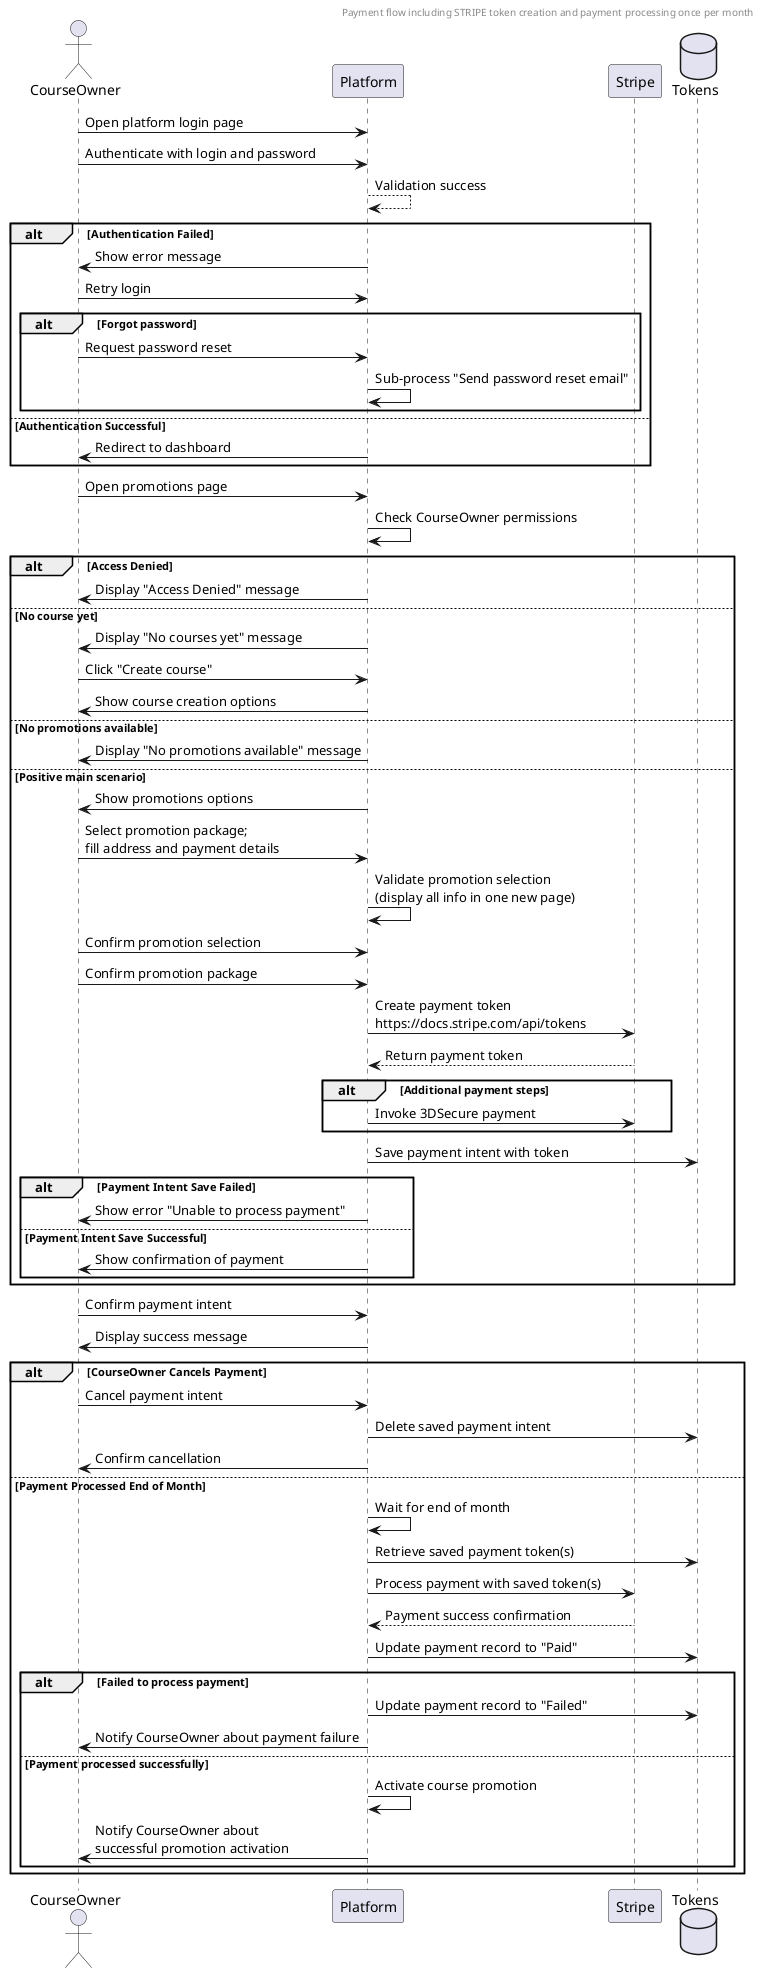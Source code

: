 @startuml "Payment Flow"
!define RECTANGLE class
skinparam TitleFontName "Arial"
skinparam TitleFontSize 22
header Payment flow including STRIPE token creation and payment processing once per month
actor CourseOwner
participant Platform
participant Stripe
database PaymentStorage as "Tokens"

CourseOwner -> Platform: Open platform login page
CourseOwner -> Platform: Authenticate with login and password
Platform --> Platform: Validation success
alt Authentication Failed
    Platform -> CourseOwner: Show error message
    CourseOwner -> Platform: Retry login
    alt Forgot password
        CourseOwner -> Platform: Request password reset
        Platform -> Platform: Sub-process "Send password reset email"
            'https://learn.microsoft.com/en-us/microsoft-365/admin/add-CourseOwners/reset-passwords
    end 
else Authentication Successful
    Platform -> CourseOwner: Redirect to dashboard
end

CourseOwner -> Platform: Open promotions page
Platform -> Platform: Check CourseOwner permissions
alt Access Denied
    Platform -> CourseOwner: Display "Access Denied" message
else No course yet
    Platform -> CourseOwner: Display "No courses yet" message
    CourseOwner -> Platform: Click "Create course"
    Platform -> CourseOwner: Show course creation options
else No promotions available
    Platform -> CourseOwner: Display "No promotions available" message
else Positive main scenario
    Platform -> CourseOwner: Show promotions options
    CourseOwner -> Platform: Select promotion package;\nfill address and payment details
    Platform -> Platform: Validate promotion selection \n(display all info in one new page)
    CourseOwner -> Platform: Confirm promotion selection
    CourseOwner -> Platform: Confirm promotion package
    'https://docs.stripe.com/payments/build-a-two-step-confirmation
    Platform -> Stripe: Create payment token \nhttps://docs.stripe.com/api/tokens
    Stripe --> Platform: Return payment token
    alt Additional payment steps
        Platform -> Stripe: Invoke 3DSecure payment
    end
Platform -> PaymentStorage: Save payment intent with token
    alt Payment Intent Save Failed
        Platform -> CourseOwner: Show error "Unable to process payment"
    else Payment Intent Save Successful
        Platform -> CourseOwner: Show confirmation of payment
    end
end
CourseOwner -> Platform: Confirm payment intent
Platform -> CourseOwner: Display success message

alt CourseOwner Cancels Payment
    CourseOwner -> Platform: Cancel payment intent
    Platform -> PaymentStorage: Delete saved payment intent
    Platform -> CourseOwner: Confirm cancellation
else Payment Processed End of Month
    Platform -> Platform: Wait for end of month
    Platform -> PaymentStorage: Retrieve saved payment token(s)
    Platform -> Stripe: Process payment with saved token(s)
    Stripe --> Platform: Payment success confirmation
    Platform -> PaymentStorage: Update payment record to "Paid"
    alt Failed to process payment
    Platform -> PaymentStorage: Update payment record to "Failed"
    Platform -> CourseOwner: Notify CourseOwner about payment failure
    else Payment processed successfully
    Platform -> Platform: Activate course promotion
    Platform -> CourseOwner: Notify CourseOwner about \nsuccessful promotion activation
    end
end
@enduml